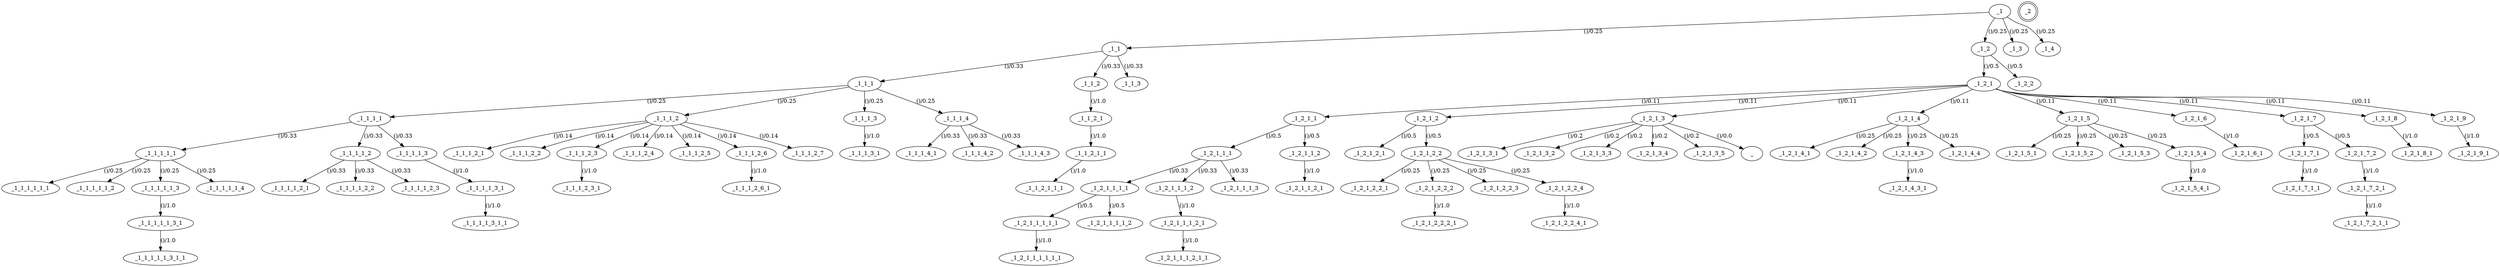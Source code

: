 digraph default_model {
//States
_1
_1_1
_1_1_1
_1_1_1_1
_1_1_1_1_1
_1_1_1_1_1_1
_1_1_1_1_1_2
_1_1_1_1_1_3
_1_1_1_1_1_3_1
_1_1_1_1_1_3_1_1
_1_1_1_1_1_4
_1_2
_1_2_1
_1_2_1_1
_1_2_1_1_1
_1_2_1_1_1_1
_1_2_1_1_1_1_1
_1_2_1_1_1_1_1_1
_1_2_1_1_1_1_2
_1_1_1_1_2
_1_1_1_1_2_1
_1_2_1_1_1_2
_1_2_1_1_1_2_1
_1_2_1_1_1_2_1_1
_1_1_1_1_3
_1_1_1_1_3_1
_1_1_1_1_3_1_1
_1_1_1_2
_1_1_1_2_1
_1_1_1_2_2
_1_2_1_2
_1_2_1_1_2
_1_2_1_1_2_1
_1_2_1_3
_1_2_1_4
_1_2_1_5
_1_2_1_6
_1_1_2
_1_1_2_1
_1_1_2_1_1
_1_1_2_1_1_1
_1_1_1_2_3
_1_1_1_2_3_1
_1_2_1_2_1
_1_2_1_2_2
_1_2_1_2_2_1
_1_1_1_3
_1_1_1_3_1
_1_2_1_2_2_2
_1_2_1_2_2_2_1
_1_2_1_2_2_3
_1_1_1_1_2_2
_1_2_1_4_1
_1_2_1_7
_1_2_1_7_1
_1_2_1_8
_1_2_1_8_1
_1_2_1_9
_1_2_1_9_1
_1_2_1_7_2
_1_2_1_4_2
_1_2_1_3_1
_1_2_1_3_2
_1_2_1_3_3
_1_2_1_7_2_1
_1_2_1_7_2_1_1
_1_1_1_1_2_3
_1_1_1_2_4
_1_1_1_2_5
_1_1_1_2_6_1
_1_1_1_2_6
_1_2_1_7_1_1
_1_2_1_2_2_4
_1_2_1_2_2_4_1
_1_2_1_4_3
_1_2_1_4_3_1
_1_2_1_5_1
_1_2_1_1_1_3
_1_2_1_5_2
_1_2_1_5_3
_1_2_1_6_1
_1_1_1_4
_1_1_1_4_1
_1_1_1_4_2
_1_1_1_4_3
_1_1_1_2_7
_1_1_3
_1_3
_1_4
_1_2_1_3_4
_1_2_1_3_5
_1_2_1_4_4
_1_2_2
_1_2_1_5_4
_1_2_1_5_4_1
_2[shape = "doublecircle"]
//Transitions
_1 -> _1_1[ label = "()/0.25", probability = "0.25", set_guard = "(u'', u'')", check_guard = "(u'', u'')", edge_id = "2e678790-9e4f-11e5-a1e9-c94aa1a82f8a"]
_1_1 -> _1_1_1[ label = "()/0.33", probability = "0.333333333333", set_guard = "(u'', u'')", check_guard = "(u'', u'')", edge_id = "81d6a141-9e4f-11e5-aab6-c94aa1a82f8a"]
_1_1_1 -> _1_1_1_1[ label = "()/0.25", probability = "0.25", set_guard = "(u'', u'')", check_guard = "(u'', u'')", edge_id = "b4f876f1-9e51-11e5-adca-c94aa1a82f8a"]
_1_1_1_1 -> _1_1_1_1_1[ label = "()/0.33", probability = "0.333333333333", set_guard = "(u'', u'')", check_guard = "(u'', u'')", edge_id = "d8a15850-9e6b-11e5-9e4c-c94aa1a82f8a"]
_1_1_1_1_1 -> _1_1_1_1_1_1[ label = "()/0.25", probability = "0.25", set_guard = "(u'', u'')", check_guard = "(u'', u'')", edge_id = "57ef7452-9e6e-11e5-9eb1-c94aa1a82f8a"]
_1_1_1_1_1 -> _1_1_1_1_1_2[ label = "()/0.25", probability = "0.25", set_guard = "(u'', u'')", check_guard = "(u'', u'')", edge_id = "900ef2cf-9f35-11e5-896a-c94aa1a82f8a"]
_1_1_1_1_1 -> _1_1_1_1_1_3[ label = "()/0.25", probability = "0.25", set_guard = "(u'', u'')", check_guard = "(u'', u'')", edge_id = "209b6262-9f37-11e5-86d1-c94aa1a82f8a"]
_1_1_1_1_1_3 -> _1_1_1_1_1_3_1[ label = "()/1.0", probability = "1.0", set_guard = "(u'', u'')", check_guard = "(u'', u'')", edge_id = "42bfdb50-9fcd-11e5-b846-9de6f5b0dae0"]
_1_1_1_1_1_3_1 -> _1_1_1_1_1_3_1_1[ label = "()/1.0", probability = "1.0", set_guard = "(u'', u'')", check_guard = "(u'', u'')", edge_id = "fe481c50-9fd4-11e5-833f-9de6f5b0dae0"]
_1_1_1_1_1 -> _1_1_1_1_1_4[ label = "()/0.25", probability = "0.25", set_guard = "(u'', u'')", check_guard = "(u'', u'')", edge_id = "75fa5301-9fd8-11e5-9775-9de6f5b0dae0"]
_1 -> _1_2[ label = "()/0.25", probability = "0.25", set_guard = "(u'', u'')", check_guard = "(u'', u'')", edge_id = "b7ea712f-9fda-11e5-913e-9de6f5b0dae0"]
_1_2 -> _1_2_1[ label = "()/0.5", probability = "0.5", set_guard = "(u'', u'')", check_guard = "(u'', u'')", edge_id = "ef1f7010-9fda-11e5-8400-9de6f5b0dae0"]
_1_2_1 -> _1_2_1_1[ label = "()/0.11", probability = "0.111111111111", set_guard = "(u'', u'')", check_guard = "(u'', u'')", edge_id = "48e6e3a2-a22c-11e5-94e0-9de6f5b0dae0"]
_1_2_1_1 -> _1_2_1_1_1[ label = "()/0.5", probability = "0.5", set_guard = "(u'', u'')", check_guard = "(u'', u'')", edge_id = "2e806570-a22e-11e5-b882-9de6f5b0dae0"]
_1_2_1_1_1 -> _1_2_1_1_1_1[ label = "()/0.33", probability = "0.333333333333", set_guard = "(u'', u'')", check_guard = "(u'', u'')", edge_id = "93d09071-a22f-11e5-8318-9de6f5b0dae0"]
_1_2_1_1_1_1 -> _1_2_1_1_1_1_1[ label = "()/0.5", probability = "0.5", set_guard = "(u'', u'')", check_guard = "(u'', u'')", edge_id = "f084b622-a22f-11e5-8fa4-9de6f5b0dae0"]
_1_2_1_1_1_1_1 -> _1_2_1_1_1_1_1_1[ label = "()/1.0", probability = "1.0", set_guard = "(u'', u'')", check_guard = "(u'', u'')", edge_id = "81c4dac1-a230-11e5-88f7-9de6f5b0dae0"]
_1_2_1_1_1_1 -> _1_2_1_1_1_1_2[ label = "()/0.5", probability = "0.5", set_guard = "(u'', u'')", check_guard = "(u'', u'')", edge_id = "24dfa810-a232-11e5-b016-9de6f5b0dae0"]
_1_1_1_1 -> _1_1_1_1_2[ label = "()/0.33", probability = "0.333333333333", set_guard = "(u'', u'')", check_guard = "(u'', u'')", edge_id = "a9ab5d41-a233-11e5-b9ec-9de6f5b0dae0"]
_1_1_1_1_2 -> _1_1_1_1_2_1[ label = "()/0.33", probability = "0.333333333333", set_guard = "(u'', u'')", check_guard = "(u'', u'')", edge_id = "27da5f90-a234-11e5-a19d-9de6f5b0dae0"]
_1_2_1_1_1 -> _1_2_1_1_1_2[ label = "()/0.33", probability = "0.333333333333", set_guard = "(u'', u'')", check_guard = "(u'', u'')", edge_id = "13ad5081-a235-11e5-a36e-9de6f5b0dae0"]
_1_2_1_1_1_2 -> _1_2_1_1_1_2_1[ label = "()/1.0", probability = "1.0", set_guard = "(u'', u'')", check_guard = "(u'', u'')", edge_id = "ac093881-a235-11e5-b660-9de6f5b0dae0"]
_1_2_1_1_1_2_1 -> _1_2_1_1_1_2_1_1[ label = "()/1.0", probability = "1.0", set_guard = "(u'', u'')", check_guard = "(u'', u'')", edge_id = "35e8c890-a236-11e5-b809-9de6f5b0dae0"]
_1_1_1_1 -> _1_1_1_1_3[ label = "()/0.33", probability = "0.333333333333", set_guard = "(u'', u'')", check_guard = "(u'', u'')", edge_id = "f550d89f-a4aa-11e5-beb0-f4097533ec73"]
_1_1_1_1_3 -> _1_1_1_1_3_1[ label = "()/1.0", probability = "1.0", set_guard = "(u'', u'')", check_guard = "(u'', u'')", edge_id = "8f542f10-a4ab-11e5-bac3-f4097533ec73"]
_1_1_1_1_3_1 -> _1_1_1_1_3_1_1[ label = "()/1.0", probability = "1.0", set_guard = "(u'', u'')", check_guard = "(u'', u'')", edge_id = "fde14531-a4ab-11e5-85f0-f4097533ec73"]
_1_1_1 -> _1_1_1_2[ label = "()/0.25", probability = "0.25", set_guard = "(u'', u'')", check_guard = "(u'', u'')", edge_id = "5ac631a2-c597-11e5-9c43-a94980e8de8d"]
_1_1_1_2 -> _1_1_1_2_1[ label = "()/0.14", probability = "0.142857142857", set_guard = "(u'', u'')", check_guard = "(u'', u'')", edge_id = "7dca13ae-c5a1-11e5-a6cc-a94980e8de8d"]
_1_1_1_2 -> _1_1_1_2_2[ label = "()/0.14", probability = "0.142857142857", set_guard = "(u'', u'')", check_guard = "(u'', u'')", edge_id = "0a07589c-cfde-11e5-8acc-06967e125e75"]
_1_2_1 -> _1_2_1_2[ label = "()/0.11", probability = "0.111111111111", set_guard = "(u'', u'')", check_guard = "(u'', u'')", edge_id = "8fd85a22-df90-11e5-b89d-06967e125e75"]
_1_2_1_1 -> _1_2_1_1_2[ label = "()/0.5", probability = "0.5", set_guard = "(u'', u'')", check_guard = "(u'', u'')", edge_id = "a2a9b958-df94-11e5-9abd-06967e125e75"]
_1_2_1_1_2 -> _1_2_1_1_2_1[ label = "()/1.0", probability = "1.0", set_guard = "(u'', u'')", check_guard = "(u'', u'')", edge_id = "f81429b4-df94-11e5-9abd-06967e125e75"]
_1_2_1 -> _1_2_1_3[ label = "()/0.11", probability = "0.111111111111", set_guard = "(u'', u'')", check_guard = "(u'', u'')", edge_id = "5f9861b1-f640-11e5-beb5-ac3908247c49"]
_1_2_1 -> _1_2_1_4[ label = "()/0.11", probability = "0.111111111111", set_guard = "(u'', u'')", check_guard = "(u'', u'')", edge_id = "b65f31df-f640-11e5-b7ed-ac3908247c49"]
_1_2_1 -> _1_2_1_5[ label = "()/0.11", probability = "0.111111111111", set_guard = "(u'', u'')", check_guard = "(u'', u'')", edge_id = "d3797380-f640-11e5-9991-ac3908247c49"]
_1_2_1 -> _1_2_1_6[ label = "()/0.11", probability = "0.111111111111", set_guard = "(u'', u'')", check_guard = "(u'', u'')", edge_id = "0117009e-f641-11e5-9410-ac3908247c49"]
_1_1 -> _1_1_2[ label = "()/0.33", probability = "0.333333333333", set_guard = "(u'', u'')", check_guard = "(u'', u'')", edge_id = "e7adb1b1-f643-11e5-981d-ac3908247c49"]
_1_1_2 -> _1_1_2_1[ label = "()/1.0", probability = "1.0", set_guard = "(u'', u'')", check_guard = "(u'', u'')", edge_id = "10132f90-f644-11e5-9fda-ac3908247c49"]
_1_1_2_1 -> _1_1_2_1_1[ label = "()/1.0", probability = "1.0", set_guard = "(u'', u'')", check_guard = "(u'', u'')", edge_id = "8b5f8ee1-f645-11e5-a6ec-ac3908247c49"]
_1_1_2_1_1 -> _1_1_2_1_1_1[ label = "()/1.0", probability = "1.0", set_guard = "(u'', u'')", check_guard = "(u'', u'')", edge_id = "b8489910-f645-11e5-8fb2-ac3908247c49"]
_1_1_1_2 -> _1_1_1_2_3[ label = "()/0.14", probability = "0.142857142857", set_guard = "(u'', u'')", check_guard = "(u'', u'')", edge_id = "af4a028f-f65e-11e5-9f07-ac3908247c49"]
_1_1_1_2_3 -> _1_1_1_2_3_1[ label = "()/1.0", probability = "1.0", set_guard = "(u'', u'')", check_guard = "(u'', u'')", edge_id = "dc1ac9d0-f65e-11e5-9566-ac3908247c49"]
_1_2_1_2 -> _1_2_1_2_1[ label = "()/0.5", probability = "0.5", set_guard = "(u'', u'')", check_guard = "(u'', u'')", edge_id = "c347c771-f661-11e5-be2f-ac3908247c49"]
_1_2_1_2 -> _1_2_1_2_2[ label = "()/0.5", probability = "0.5", set_guard = "(u'', u'')", check_guard = "(u'', u'')", edge_id = "209c4e01-f671-11e5-9c02-ac3908247c49"]
_1_2_1_2_2 -> _1_2_1_2_2_1[ label = "()/0.25", probability = "0.25", set_guard = "(u'', u'')", check_guard = "(u'', u'')", edge_id = "0ffb9970-ffc7-11e5-a3e4-e054f09a367a"]
_1_1_1 -> _1_1_1_3[ label = "()/0.25", probability = "0.25", set_guard = "(u'', u'')", check_guard = "(u'', u'')", edge_id = "01e835f0-020b-11e6-9721-e054f09a367a"]
_1_1_1_3 -> _1_1_1_3_1[ label = "()/1.0", probability = "1.0", set_guard = "(u'', u'')", check_guard = "(u'', u'')", edge_id = "903eeedf-020e-11e6-bec0-e054f09a367a"]
_1_2_1_2_2 -> _1_2_1_2_2_2[ label = "()/0.25", probability = "0.25", set_guard = "(u'', u'')", check_guard = "(u'', u'')", edge_id = "0119fc01-0b78-11e6-8515-bf3234c7007a"]
_1_2_1_2_2_2 -> _1_2_1_2_2_2_1[ label = "()/1.0", probability = "1.0", set_guard = "(u'', u'')", check_guard = "(u'', u'')", edge_id = "97a569c1-0b78-11e6-ad87-bf3234c7007a"]
_1_2_1_2_2 -> _1_2_1_2_2_3[ label = "()/0.25", probability = "0.25", set_guard = "(u'', u'')", check_guard = "(u'', u'')", edge_id = "ff70022e-0c4b-11e6-bd02-bf3234c7007a"]
_1_1_1_1_2 -> _1_1_1_1_2_2[ label = "()/0.33", probability = "0.333333333333", set_guard = "(u'', u'')", check_guard = "(u'', u'')", edge_id = "07faf570-169e-11e6-9c64-f7b8fcc8552b"]
_1_2_1_4 -> _1_2_1_4_1[ label = "()/0.25", probability = "0.25", set_guard = "(u'', u'')", check_guard = "(u'', u'')", edge_id = "d7425041-57c5-11e6-bc07-00aa004d0001"]
_1_2_1 -> _1_2_1_7[ label = "()/0.11", probability = "0.111111111111", set_guard = "(u'', u'')", check_guard = "(u'', u'')", edge_id = "e75055a1-57ce-11e6-85a7-00aa004d0001"]
_1_2_1_7 -> _1_2_1_7_1[ label = "()/0.5", probability = "0.5", set_guard = "(u'', u'')", check_guard = "(u'', u'')", edge_id = "78efa9df-57d2-11e6-b52d-00aa004d0001"]
_1_2_1 -> _1_2_1_8[ label = "()/0.11", probability = "0.111111111111", set_guard = "(u'', u'')", check_guard = "(u'', u'')", edge_id = "abe079f0-57d3-11e6-8ebe-00aa004d0001"]
_1_2_1_8 -> _1_2_1_8_1[ label = "()/1.0", probability = "1.0", set_guard = "(u'', u'')", check_guard = "(u'', u'')", edge_id = "d5157cd0-57d3-11e6-95a2-00aa004d0001"]
_1_2_1 -> _1_2_1_9[ label = "()/0.11", probability = "0.111111111111", set_guard = "(u'', u'')", check_guard = "(u'', u'')", edge_id = "fe418951-5873-11e6-9476-00aa004d0001"]
_1_2_1_9 -> _1_2_1_9_1[ label = "()/1.0", probability = "1.0", set_guard = "(u'', u'')", check_guard = "(u'', u'')", edge_id = "d9b81b0f-589d-11e6-a9ba-00aa004d0001"]
_1_2_1_4 -> _1_2_1_4_2[ label = "()/0.25", probability = "0.25", set_guard = "(u'', u'')", check_guard = "(u'', u'')", edge_id = "718da29f-5a2b-11e6-9686-00aa004d0001"]
_1_2_1_3 -> _1_2_1_3_1[ label = "()/0.2", probability = "0.2", set_guard = "(u'', u'')", check_guard = "(u'', u'')", edge_id = "f31d8dc1-5a2c-11e6-82ac-00aa004d0001"]
_1_2_1_3 -> _1_2_1_3_2[ label = "()/0.2", probability = "0.2", set_guard = "(u'', u'')", check_guard = "(u'', u'')", edge_id = "5127a681-5a2d-11e6-8fa9-00aa004d0001"]
_1_2_1_3 -> _1_2_1_3_3[ label = "()/0.2", probability = "0.2", set_guard = "(u'', u'')", check_guard = "(u'', u'')", edge_id = "3fd51e81-5f9b-11e6-9a89-e8b1fc3e4f3f"]
_1_2_1_7_2_1 -> _1_2_1_7_2_1_1[ label = "()/1.0", probability = "1.0", set_guard = "(u'', u'')", check_guard = "(u'', u'')", edge_id = "6c792aa1-6ea8-11e6-8010-e8b1fc3e4f3f"]
_1_1_1_1_2 -> _1_1_1_1_2_3[ label = "()/0.33", probability = "0.333333333333", set_guard = "(u'', u'')", check_guard = "(u'', u'')", edge_id = "bdbe91a2-766b-11e6-8706-e8b1fc3e4f3f"]
_1_1_1_2 -> _1_1_1_2_4[ label = "()/0.14", probability = "0.142857142857", set_guard = "(u'', u'')", check_guard = "(u'', u'')", edge_id = "d894c81f-853c-11e6-a904-e8b1fc3e4f3f"]
_1_1_1_2 -> _1_1_1_2_5[ label = "()/0.14", probability = "0.142857142857", set_guard = "(u'', u'')", check_guard = "(u'', u'')", edge_id = "3a241001-853d-11e6-be32-e8b1fc3e4f3f"]
_1_1_1_2 -> _1_1_1_2_6[ label = "()/0.14", probability = "0.142857142857", set_guard = "(u'', u'')", check_guard = "(u'', u'')", edge_id = "8f65018f-8700-11e6-882d-e8b1fc3e4f3f"]
_1_2_1_7_1 -> _1_2_1_7_1_1[ label = "()/1.0", probability = "1.0", set_guard = "(u'', u'')", check_guard = "(u'', u'')", edge_id = "4628ea00-8c69-11e6-ac13-e8b1fc3e4f3f"]
_1_1_1_2_6 -> _1_1_1_2_6_1[ label = "()/1.0", probability = "1.0", set_guard = "(u'', u'')", check_guard = "(u'', u'')", edge_id = "05837370-8c97-11e6-8775-e8b1fc3e4f3f"]
_1_2_1_7 -> _1_2_1_7_2[ label = "()/0.5", probability = "0.5", set_guard = "(u'', u'')", check_guard = "(u'', u'')", edge_id = "76414c40-8c97-11e6-95e5-e8b1fc3e4f3f"]
_1_2_1_7_2 -> _1_2_1_7_2_1[ label = "()/1.0", probability = "1.0", set_guard = "(u'', u'')", check_guard = "(u'', u'')", edge_id = "7f798700-8c97-11e6-a68d-e8b1fc3e4f3f"]
_1_2_1_2_2 -> _1_2_1_2_2_4[ label = "()/0.25", probability = "0.25", set_guard = "(u'', u'')", check_guard = "(u'', u'')", edge_id = "b13c7fdf-8ed1-11e6-85ba-e8b1fc3e4f3f"]
_1_2_1_2_2_4 -> _1_2_1_2_2_4_1[ label = "()/1.0", probability = "1.0", set_guard = "(u'', u'')", check_guard = "(u'', u'')", edge_id = "221d22f1-8ed2-11e6-b2a6-e8b1fc3e4f3f"]
_1_2_1_4 -> _1_2_1_4_3[ label = "()/0.25", probability = "0.25", set_guard = "(u'', u'')", check_guard = "(u'', u'')", edge_id = "f48006c1-8f9c-11e6-9944-e8b1fc3e4f3f"]
_1_2_1_4_3 -> _1_2_1_4_3_1[ label = "()/1.0", probability = "1.0", set_guard = "(u'', u'')", check_guard = "(u'', u'')", edge_id = "42c3e270-8f9d-11e6-be7a-e8b1fc3e4f3f"]
_1_2_1_5 -> _1_2_1_5_1[ label = "()/0.25", probability = "0.25", set_guard = "(u'', u'')", check_guard = "(u'', u'')", edge_id = "b3931726-ec5b-11e6-803d-08002785a9bd"]
_1_2_1_1_1 -> _1_2_1_1_1_3[ label = "()/0.33", probability = "0.333333333333", set_guard = "(u'', u'')", check_guard = "(u'', u'')", edge_id = "ae4dc641-ec5f-11e6-803d-08002785a9bd"]
_1_2_1_5 -> _1_2_1_5_2[ label = "()/0.25", probability = "0.25", set_guard = "(u'', u'')", check_guard = "(u'', u'')", edge_id = "81f201f7-edf4-11e6-abbe-08002785a9bd"]
_1_2_1_5 -> _1_2_1_5_3[ label = "()/0.25", probability = "0.25", set_guard = "(u'', u'')", check_guard = "(u'', u'')", edge_id = "03f002f3-edf5-11e6-abbe-08002785a9bd"]
_1_2_1_6 -> _1_2_1_6_1[ label = "()/1.0", probability = "1.0", set_guard = "(u'', u'')", check_guard = "(u'', u'')", edge_id = "b71cb5b1-f4fc-11e6-81ac-08002785a9bd"]
_1_1_1 -> _1_1_1_4[ label = "()/0.25", probability = "0.25", set_guard = "(u'', u'')", check_guard = "(u'', u'')", edge_id = "cbafe05c-04ff-11e7-ba46-08002785a9bd"]
_1_1_1_4 -> _1_1_1_4_1[ label = "()/0.33", probability = "0.333333333333", set_guard = "(u'', u'')", check_guard = "(u'', u'')", edge_id = "52218fb5-0500-11e7-ba46-08002785a9bd"]
_1_1_1_4 -> _1_1_1_4_2[ label = "()/0.33", probability = "0.333333333333", set_guard = "(u'', u'')", check_guard = "(u'', u'')", edge_id = "06c157cf-0eed-11e7-9d66-08002785a9bd"]
_1_1_1_4 -> _1_1_1_4_3[ label = "()/0.33", probability = "0.333333333333", set_guard = "(u'', u'')", check_guard = "(u'', u'')", edge_id = "67db4c6d-0ef8-11e7-9d66-08002785a9bd"]
_1_1_1_2 -> _1_1_1_2_7[ label = "()/0.14", probability = "0.142857142857", set_guard = "(u'', u'')", check_guard = "(u'', u'')", edge_id = "791928b3-2345-11e7-b3c3-08002785a9bd"]
_1_1 -> _1_1_3[ label = "()/0.33", probability = "0.333333333333", set_guard = "(u'', u'')", check_guard = "(u'', u'')", edge_id = "e0976905-2345-11e7-b3c3-08002785a9bd"]
_1 -> _1_3[ label = "()/0.25", probability = "0.25", set_guard = "(u'', u'')", check_guard = "(u'', u'')", edge_id = "d2c36373-3485-11e7-b3dc-08002785a9bd"]
_1 -> _1_4[ label = "()/0.25", probability = "0.25", set_guard = "(u'', u'')", check_guard = "(u'', u'')", edge_id = "e6fa43dd-3e63-11e7-ad81-08002785a9bd"]
_1_2_1_3 -> _1_2_1_3_4[ label = "()/0.2", probability = "0.2", set_guard = "(u'', u'')", check_guard = "(u'', u'')", edge_id = "463a41af-3e81-11e7-9bec-08002785a9bd"]
_1_2_1_3 -> _1_2_1_3_5[ label = "()/0.2", probability = "0.2", set_guard = "(u'', u'')", check_guard = "(u'', u'')", edge_id = "70148633-3e82-11e7-9bec-08002785a9bd"]
_1_2_1_4 -> _1_2_1_4_4[ label = "()/0.25", probability = "0.25", set_guard = "(u'', u'')", check_guard = "(u'', u'')", edge_id = "082df1a9-3e86-11e7-9bec-08002785a9bd"]
_1_2 -> _1_2_2[ label = "()/0.5", probability = "0.5", set_guard = "(u'', u'')", check_guard = "(u'', u'')", edge_id = "417d6889-a364-11e7-a7bd-080027a1c69f"]
_1_2_1_5 -> _1_2_1_5_4[ label = "()/0.25", probability = "0.25", set_guard = "(u'', u'')", check_guard = "(u'', u'')", edge_id = "622622db-a4f6-11e7-85a0-080027a1c69f"]
_1_2_1_5_4 -> _1_2_1_5_4_1[ label = "()/1.0", probability = "1.0", set_guard = "(u'', u'')", check_guard = "(u'', u'')", edge_id = "ca387e6f-b459-11e7-95b8-080027a1c69f"]
_1_2_1_3 -> _[ label = "()/0.0", probability = "0.0", set_guard = "('', '')", check_guard = "('', '')", edge_id = "1f9fc825-d68a-11e7-b2e2-080027a1c69f"]
}